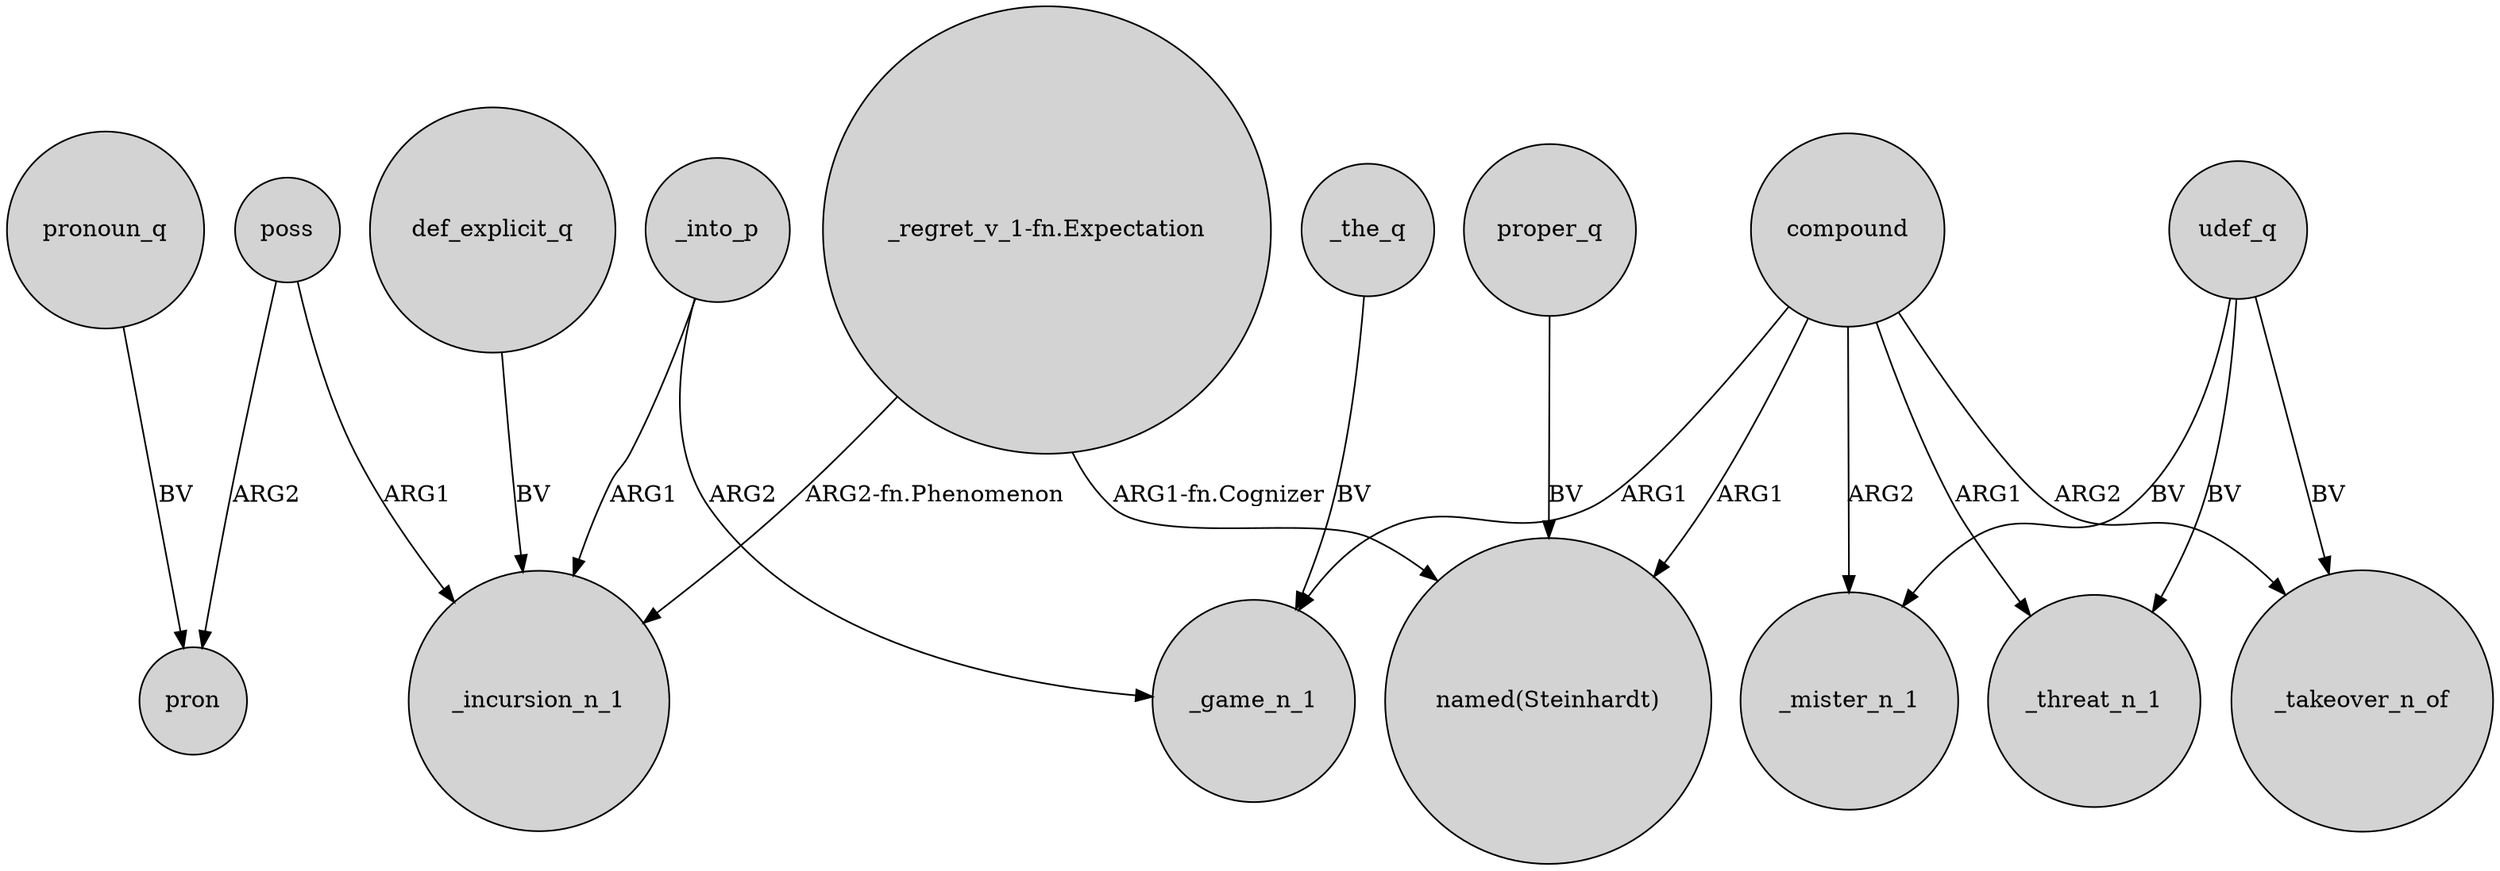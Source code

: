 digraph {
	node [shape=circle style=filled]
	"_regret_v_1-fn.Expectation" -> _incursion_n_1 [label="ARG2-fn.Phenomenon"]
	compound -> _mister_n_1 [label=ARG2]
	compound -> _takeover_n_of [label=ARG2]
	def_explicit_q -> _incursion_n_1 [label=BV]
	udef_q -> _mister_n_1 [label=BV]
	udef_q -> _threat_n_1 [label=BV]
	_the_q -> _game_n_1 [label=BV]
	_into_p -> _incursion_n_1 [label=ARG1]
	proper_q -> "named(Steinhardt)" [label=BV]
	poss -> _incursion_n_1 [label=ARG1]
	compound -> "named(Steinhardt)" [label=ARG1]
	udef_q -> _takeover_n_of [label=BV]
	_into_p -> _game_n_1 [label=ARG2]
	compound -> _game_n_1 [label=ARG1]
	poss -> pron [label=ARG2]
	"_regret_v_1-fn.Expectation" -> "named(Steinhardt)" [label="ARG1-fn.Cognizer"]
	pronoun_q -> pron [label=BV]
	compound -> _threat_n_1 [label=ARG1]
}
